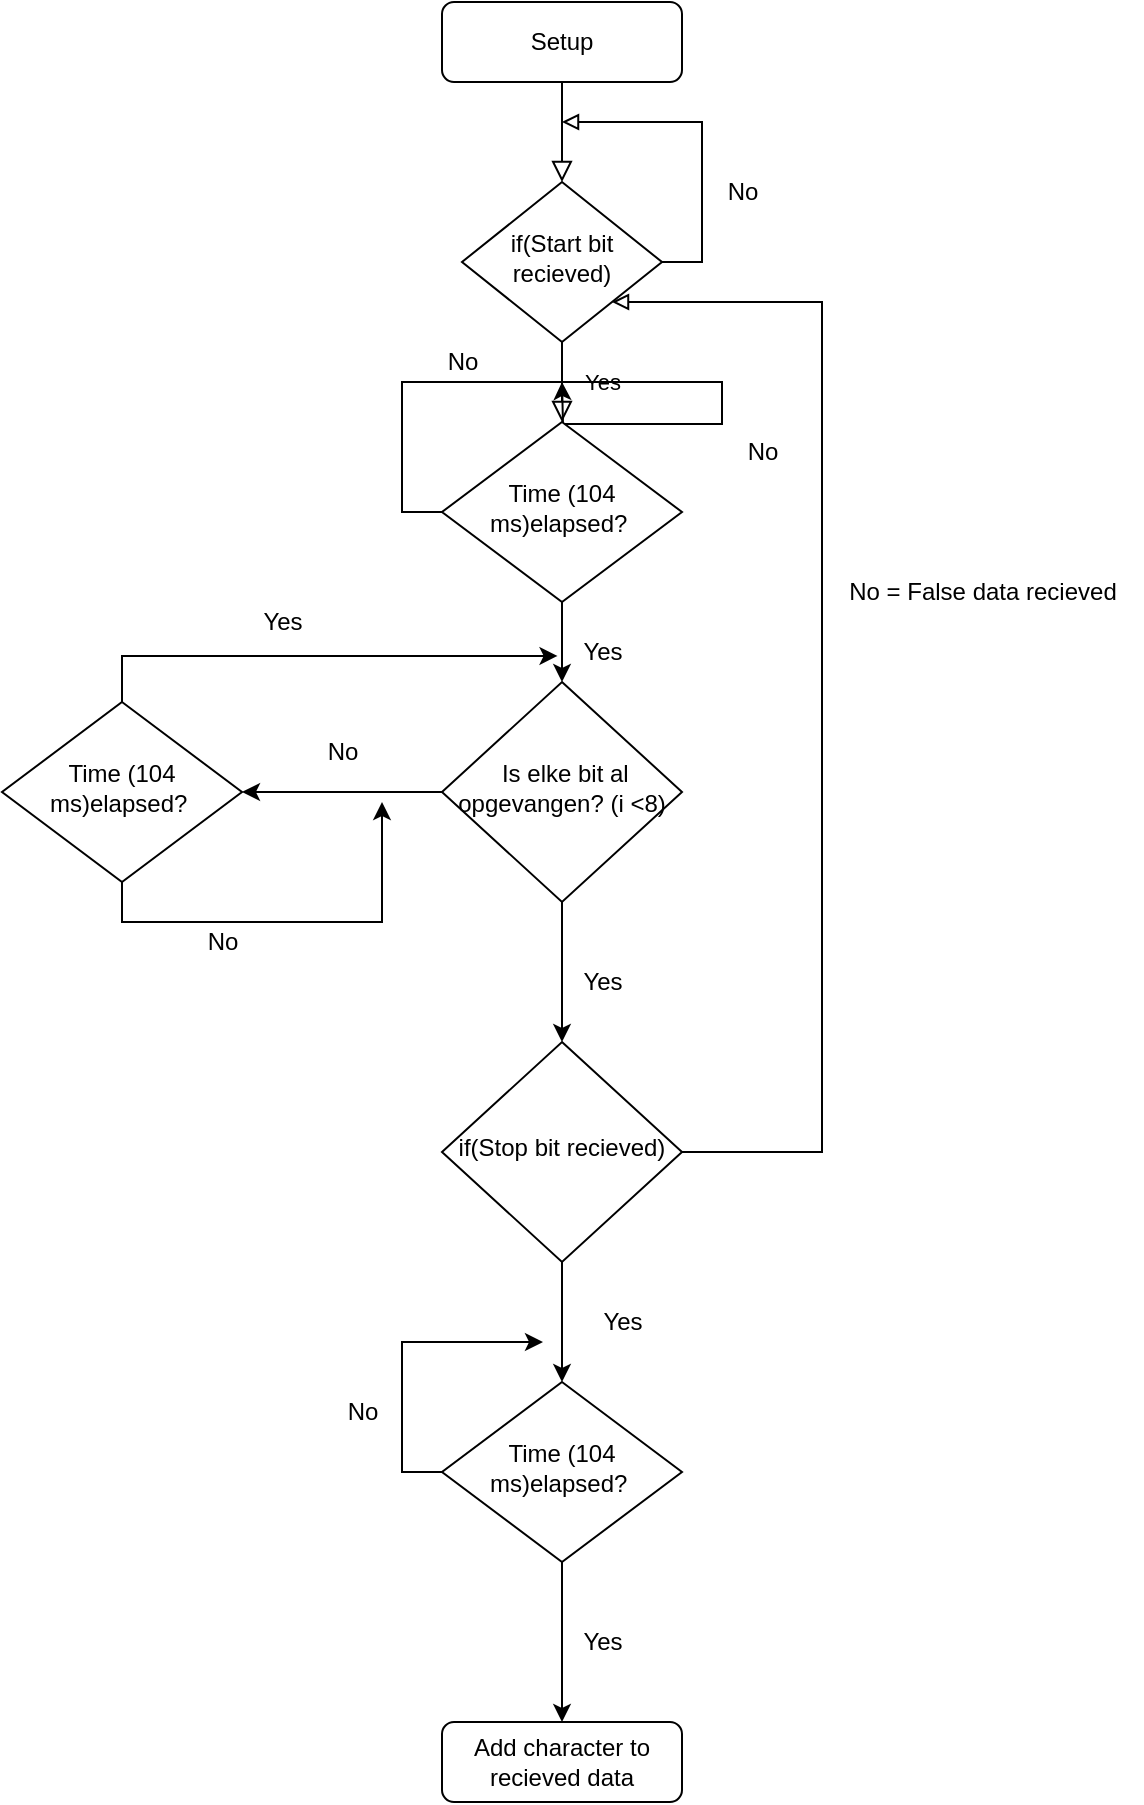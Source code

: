 <mxfile version="20.8.10" type="device"><diagram id="C5RBs43oDa-KdzZeNtuy" name="Page-1"><mxGraphModel dx="2140" dy="786" grid="1" gridSize="10" guides="1" tooltips="1" connect="1" arrows="1" fold="1" page="1" pageScale="1" pageWidth="827" pageHeight="1169" math="0" shadow="0"><root><mxCell id="WIyWlLk6GJQsqaUBKTNV-0"/><mxCell id="WIyWlLk6GJQsqaUBKTNV-1" parent="WIyWlLk6GJQsqaUBKTNV-0"/><mxCell id="WIyWlLk6GJQsqaUBKTNV-2" value="" style="rounded=0;html=1;jettySize=auto;orthogonalLoop=1;fontSize=11;endArrow=block;endFill=0;endSize=8;strokeWidth=1;shadow=0;labelBackgroundColor=none;edgeStyle=orthogonalEdgeStyle;" parent="WIyWlLk6GJQsqaUBKTNV-1" source="WIyWlLk6GJQsqaUBKTNV-3" target="WIyWlLk6GJQsqaUBKTNV-6" edge="1"><mxGeometry relative="1" as="geometry"/></mxCell><mxCell id="WIyWlLk6GJQsqaUBKTNV-3" value="Setup" style="rounded=1;whiteSpace=wrap;html=1;fontSize=12;glass=0;strokeWidth=1;shadow=0;" parent="WIyWlLk6GJQsqaUBKTNV-1" vertex="1"><mxGeometry x="160" y="80" width="120" height="40" as="geometry"/></mxCell><mxCell id="WIyWlLk6GJQsqaUBKTNV-4" value="Yes" style="rounded=0;html=1;jettySize=auto;orthogonalLoop=1;fontSize=11;endArrow=block;endFill=0;endSize=8;strokeWidth=1;shadow=0;labelBackgroundColor=none;edgeStyle=orthogonalEdgeStyle;" parent="WIyWlLk6GJQsqaUBKTNV-1" source="WIyWlLk6GJQsqaUBKTNV-6" edge="1"><mxGeometry y="20" relative="1" as="geometry"><mxPoint as="offset"/><mxPoint x="220" y="290" as="targetPoint"/></mxGeometry></mxCell><mxCell id="Ik3pCFtnpGJrYyfuHaDh-0" style="edgeStyle=orthogonalEdgeStyle;rounded=0;orthogonalLoop=1;jettySize=auto;html=1;exitX=1;exitY=0.5;exitDx=0;exitDy=0;endArrow=block;endFill=0;" parent="WIyWlLk6GJQsqaUBKTNV-1" source="WIyWlLk6GJQsqaUBKTNV-6" edge="1"><mxGeometry relative="1" as="geometry"><mxPoint x="220" y="140" as="targetPoint"/><Array as="points"><mxPoint x="290" y="210"/><mxPoint x="290" y="140"/></Array></mxGeometry></mxCell><mxCell id="WIyWlLk6GJQsqaUBKTNV-6" value="if(Start bit recieved)" style="rhombus;whiteSpace=wrap;html=1;shadow=0;fontFamily=Helvetica;fontSize=12;align=center;strokeWidth=1;spacing=6;spacingTop=-4;" parent="WIyWlLk6GJQsqaUBKTNV-1" vertex="1"><mxGeometry x="170" y="170" width="100" height="80" as="geometry"/></mxCell><mxCell id="Ik3pCFtnpGJrYyfuHaDh-1" value="No" style="text;html=1;align=center;verticalAlign=middle;resizable=0;points=[];autosize=1;strokeColor=none;fillColor=none;" parent="WIyWlLk6GJQsqaUBKTNV-1" vertex="1"><mxGeometry x="290" y="160" width="40" height="30" as="geometry"/></mxCell><mxCell id="ye5cxb4P_Krxt_kBnjob-8" style="edgeStyle=orthogonalEdgeStyle;rounded=0;orthogonalLoop=1;jettySize=auto;html=1;exitX=0.5;exitY=1;exitDx=0;exitDy=0;entryX=0.5;entryY=0;entryDx=0;entryDy=0;" edge="1" parent="WIyWlLk6GJQsqaUBKTNV-1" source="Ik3pCFtnpGJrYyfuHaDh-2" target="Ik3pCFtnpGJrYyfuHaDh-4"><mxGeometry relative="1" as="geometry"/></mxCell><mxCell id="ye5cxb4P_Krxt_kBnjob-10" style="edgeStyle=orthogonalEdgeStyle;rounded=0;orthogonalLoop=1;jettySize=auto;html=1;exitX=0;exitY=0.5;exitDx=0;exitDy=0;entryX=1;entryY=0.5;entryDx=0;entryDy=0;" edge="1" parent="WIyWlLk6GJQsqaUBKTNV-1" source="Ik3pCFtnpGJrYyfuHaDh-2" target="ye5cxb4P_Krxt_kBnjob-7"><mxGeometry relative="1" as="geometry"/></mxCell><mxCell id="Ik3pCFtnpGJrYyfuHaDh-2" value="&amp;nbsp;Is elke bit al opgevangen? (i &amp;lt;8)" style="rhombus;whiteSpace=wrap;html=1;shadow=0;fontFamily=Helvetica;fontSize=12;align=center;strokeWidth=1;spacing=6;spacingTop=-4;" parent="WIyWlLk6GJQsqaUBKTNV-1" vertex="1"><mxGeometry x="160" y="420" width="120" height="110" as="geometry"/></mxCell><mxCell id="Ik3pCFtnpGJrYyfuHaDh-11" style="edgeStyle=orthogonalEdgeStyle;rounded=0;orthogonalLoop=1;jettySize=auto;html=1;exitX=1;exitY=0.5;exitDx=0;exitDy=0;endArrow=block;endFill=0;entryX=1;entryY=1;entryDx=0;entryDy=0;" parent="WIyWlLk6GJQsqaUBKTNV-1" source="Ik3pCFtnpGJrYyfuHaDh-4" target="WIyWlLk6GJQsqaUBKTNV-6" edge="1"><mxGeometry relative="1" as="geometry"><mxPoint x="350" y="505" as="targetPoint"/><Array as="points"><mxPoint x="350" y="655"/><mxPoint x="350" y="230"/></Array></mxGeometry></mxCell><mxCell id="ye5cxb4P_Krxt_kBnjob-18" style="edgeStyle=orthogonalEdgeStyle;rounded=0;orthogonalLoop=1;jettySize=auto;html=1;exitX=0.5;exitY=1;exitDx=0;exitDy=0;entryX=0.5;entryY=0;entryDx=0;entryDy=0;" edge="1" parent="WIyWlLk6GJQsqaUBKTNV-1" source="Ik3pCFtnpGJrYyfuHaDh-4" target="ye5cxb4P_Krxt_kBnjob-17"><mxGeometry relative="1" as="geometry"/></mxCell><mxCell id="Ik3pCFtnpGJrYyfuHaDh-4" value="if(Stop bit recieved)" style="rhombus;whiteSpace=wrap;html=1;shadow=0;fontFamily=Helvetica;fontSize=12;align=center;strokeWidth=1;spacing=6;spacingTop=-4;" parent="WIyWlLk6GJQsqaUBKTNV-1" vertex="1"><mxGeometry x="160" y="600" width="120" height="110" as="geometry"/></mxCell><mxCell id="Ik3pCFtnpGJrYyfuHaDh-6" value="Add character to recieved data" style="rounded=1;whiteSpace=wrap;html=1;fontSize=12;glass=0;strokeWidth=1;shadow=0;" parent="WIyWlLk6GJQsqaUBKTNV-1" vertex="1"><mxGeometry x="160" y="940" width="120" height="40" as="geometry"/></mxCell><mxCell id="Ik3pCFtnpGJrYyfuHaDh-10" value="No" style="text;html=1;align=center;verticalAlign=middle;resizable=0;points=[];autosize=1;strokeColor=none;fillColor=none;" parent="WIyWlLk6GJQsqaUBKTNV-1" vertex="1"><mxGeometry x="300" y="290" width="40" height="30" as="geometry"/></mxCell><mxCell id="Ik3pCFtnpGJrYyfuHaDh-12" value="No = False data recieved" style="text;html=1;align=center;verticalAlign=middle;resizable=0;points=[];autosize=1;strokeColor=none;fillColor=none;" parent="WIyWlLk6GJQsqaUBKTNV-1" vertex="1"><mxGeometry x="350" y="360" width="160" height="30" as="geometry"/></mxCell><mxCell id="ye5cxb4P_Krxt_kBnjob-1" style="edgeStyle=orthogonalEdgeStyle;rounded=0;orthogonalLoop=1;jettySize=auto;html=1;exitX=0;exitY=0.5;exitDx=0;exitDy=0;" edge="1" parent="WIyWlLk6GJQsqaUBKTNV-1" source="ye5cxb4P_Krxt_kBnjob-0"><mxGeometry relative="1" as="geometry"><mxPoint x="220" y="270" as="targetPoint"/></mxGeometry></mxCell><mxCell id="ye5cxb4P_Krxt_kBnjob-5" style="edgeStyle=orthogonalEdgeStyle;rounded=0;orthogonalLoop=1;jettySize=auto;html=1;exitX=0.5;exitY=1;exitDx=0;exitDy=0;" edge="1" parent="WIyWlLk6GJQsqaUBKTNV-1" source="ye5cxb4P_Krxt_kBnjob-0" target="Ik3pCFtnpGJrYyfuHaDh-2"><mxGeometry relative="1" as="geometry"/></mxCell><mxCell id="ye5cxb4P_Krxt_kBnjob-0" value="Time (104 ms)elapsed?&amp;nbsp;" style="rhombus;whiteSpace=wrap;html=1;shadow=0;fontFamily=Helvetica;fontSize=12;align=center;strokeWidth=1;spacing=6;spacingTop=-4;" vertex="1" parent="WIyWlLk6GJQsqaUBKTNV-1"><mxGeometry x="160" y="290" width="120" height="90" as="geometry"/></mxCell><mxCell id="ye5cxb4P_Krxt_kBnjob-2" value="No" style="text;html=1;align=center;verticalAlign=middle;resizable=0;points=[];autosize=1;strokeColor=none;fillColor=none;" vertex="1" parent="WIyWlLk6GJQsqaUBKTNV-1"><mxGeometry x="150" y="245" width="40" height="30" as="geometry"/></mxCell><mxCell id="ye5cxb4P_Krxt_kBnjob-6" value="Yes" style="text;html=1;align=center;verticalAlign=middle;resizable=0;points=[];autosize=1;strokeColor=none;fillColor=none;" vertex="1" parent="WIyWlLk6GJQsqaUBKTNV-1"><mxGeometry x="220" y="390" width="40" height="30" as="geometry"/></mxCell><mxCell id="ye5cxb4P_Krxt_kBnjob-12" style="edgeStyle=orthogonalEdgeStyle;rounded=0;orthogonalLoop=1;jettySize=auto;html=1;exitX=0.5;exitY=1;exitDx=0;exitDy=0;" edge="1" parent="WIyWlLk6GJQsqaUBKTNV-1" source="ye5cxb4P_Krxt_kBnjob-7"><mxGeometry relative="1" as="geometry"><mxPoint x="130" y="480" as="targetPoint"/><Array as="points"><mxPoint y="540"/><mxPoint x="130" y="540"/></Array></mxGeometry></mxCell><mxCell id="ye5cxb4P_Krxt_kBnjob-14" style="edgeStyle=orthogonalEdgeStyle;rounded=0;orthogonalLoop=1;jettySize=auto;html=1;exitX=0.5;exitY=0;exitDx=0;exitDy=0;entryX=-0.056;entryY=0.565;entryDx=0;entryDy=0;entryPerimeter=0;" edge="1" parent="WIyWlLk6GJQsqaUBKTNV-1" source="ye5cxb4P_Krxt_kBnjob-7" target="ye5cxb4P_Krxt_kBnjob-6"><mxGeometry relative="1" as="geometry"><mxPoint x="210" y="400" as="targetPoint"/><Array as="points"><mxPoint y="407"/></Array></mxGeometry></mxCell><mxCell id="ye5cxb4P_Krxt_kBnjob-7" value="Time (104 ms)elapsed?&amp;nbsp;" style="rhombus;whiteSpace=wrap;html=1;shadow=0;fontFamily=Helvetica;fontSize=12;align=center;strokeWidth=1;spacing=6;spacingTop=-4;" vertex="1" parent="WIyWlLk6GJQsqaUBKTNV-1"><mxGeometry x="-60" y="430" width="120" height="90" as="geometry"/></mxCell><mxCell id="ye5cxb4P_Krxt_kBnjob-9" value="Yes" style="text;html=1;align=center;verticalAlign=middle;resizable=0;points=[];autosize=1;strokeColor=none;fillColor=none;" vertex="1" parent="WIyWlLk6GJQsqaUBKTNV-1"><mxGeometry x="220" y="555" width="40" height="30" as="geometry"/></mxCell><mxCell id="ye5cxb4P_Krxt_kBnjob-11" value="No" style="text;html=1;align=center;verticalAlign=middle;resizable=0;points=[];autosize=1;strokeColor=none;fillColor=none;" vertex="1" parent="WIyWlLk6GJQsqaUBKTNV-1"><mxGeometry x="90" y="440" width="40" height="30" as="geometry"/></mxCell><mxCell id="ye5cxb4P_Krxt_kBnjob-13" value="No" style="text;html=1;align=center;verticalAlign=middle;resizable=0;points=[];autosize=1;strokeColor=none;fillColor=none;" vertex="1" parent="WIyWlLk6GJQsqaUBKTNV-1"><mxGeometry x="30" y="535" width="40" height="30" as="geometry"/></mxCell><mxCell id="ye5cxb4P_Krxt_kBnjob-16" value="Yes" style="text;html=1;align=center;verticalAlign=middle;resizable=0;points=[];autosize=1;strokeColor=none;fillColor=none;" vertex="1" parent="WIyWlLk6GJQsqaUBKTNV-1"><mxGeometry x="60" y="375" width="40" height="30" as="geometry"/></mxCell><mxCell id="ye5cxb4P_Krxt_kBnjob-20" style="edgeStyle=orthogonalEdgeStyle;rounded=0;orthogonalLoop=1;jettySize=auto;html=1;exitX=0;exitY=0.5;exitDx=0;exitDy=0;" edge="1" parent="WIyWlLk6GJQsqaUBKTNV-1" source="ye5cxb4P_Krxt_kBnjob-17"><mxGeometry relative="1" as="geometry"><mxPoint x="210" y="750.0" as="targetPoint"/></mxGeometry></mxCell><mxCell id="ye5cxb4P_Krxt_kBnjob-21" style="edgeStyle=orthogonalEdgeStyle;rounded=0;orthogonalLoop=1;jettySize=auto;html=1;exitX=0.5;exitY=1;exitDx=0;exitDy=0;entryX=0.5;entryY=0;entryDx=0;entryDy=0;" edge="1" parent="WIyWlLk6GJQsqaUBKTNV-1" source="ye5cxb4P_Krxt_kBnjob-17" target="Ik3pCFtnpGJrYyfuHaDh-6"><mxGeometry relative="1" as="geometry"/></mxCell><mxCell id="ye5cxb4P_Krxt_kBnjob-17" value="Time (104 ms)elapsed?&amp;nbsp;" style="rhombus;whiteSpace=wrap;html=1;shadow=0;fontFamily=Helvetica;fontSize=12;align=center;strokeWidth=1;spacing=6;spacingTop=-4;" vertex="1" parent="WIyWlLk6GJQsqaUBKTNV-1"><mxGeometry x="160" y="770" width="120" height="90" as="geometry"/></mxCell><mxCell id="ye5cxb4P_Krxt_kBnjob-19" value="Yes" style="text;html=1;align=center;verticalAlign=middle;resizable=0;points=[];autosize=1;strokeColor=none;fillColor=none;" vertex="1" parent="WIyWlLk6GJQsqaUBKTNV-1"><mxGeometry x="230" y="725" width="40" height="30" as="geometry"/></mxCell><mxCell id="ye5cxb4P_Krxt_kBnjob-22" value="Yes" style="text;html=1;align=center;verticalAlign=middle;resizable=0;points=[];autosize=1;strokeColor=none;fillColor=none;" vertex="1" parent="WIyWlLk6GJQsqaUBKTNV-1"><mxGeometry x="220" y="885" width="40" height="30" as="geometry"/></mxCell><mxCell id="ye5cxb4P_Krxt_kBnjob-23" value="No" style="text;html=1;align=center;verticalAlign=middle;resizable=0;points=[];autosize=1;strokeColor=none;fillColor=none;" vertex="1" parent="WIyWlLk6GJQsqaUBKTNV-1"><mxGeometry x="100" y="770" width="40" height="30" as="geometry"/></mxCell></root></mxGraphModel></diagram></mxfile>